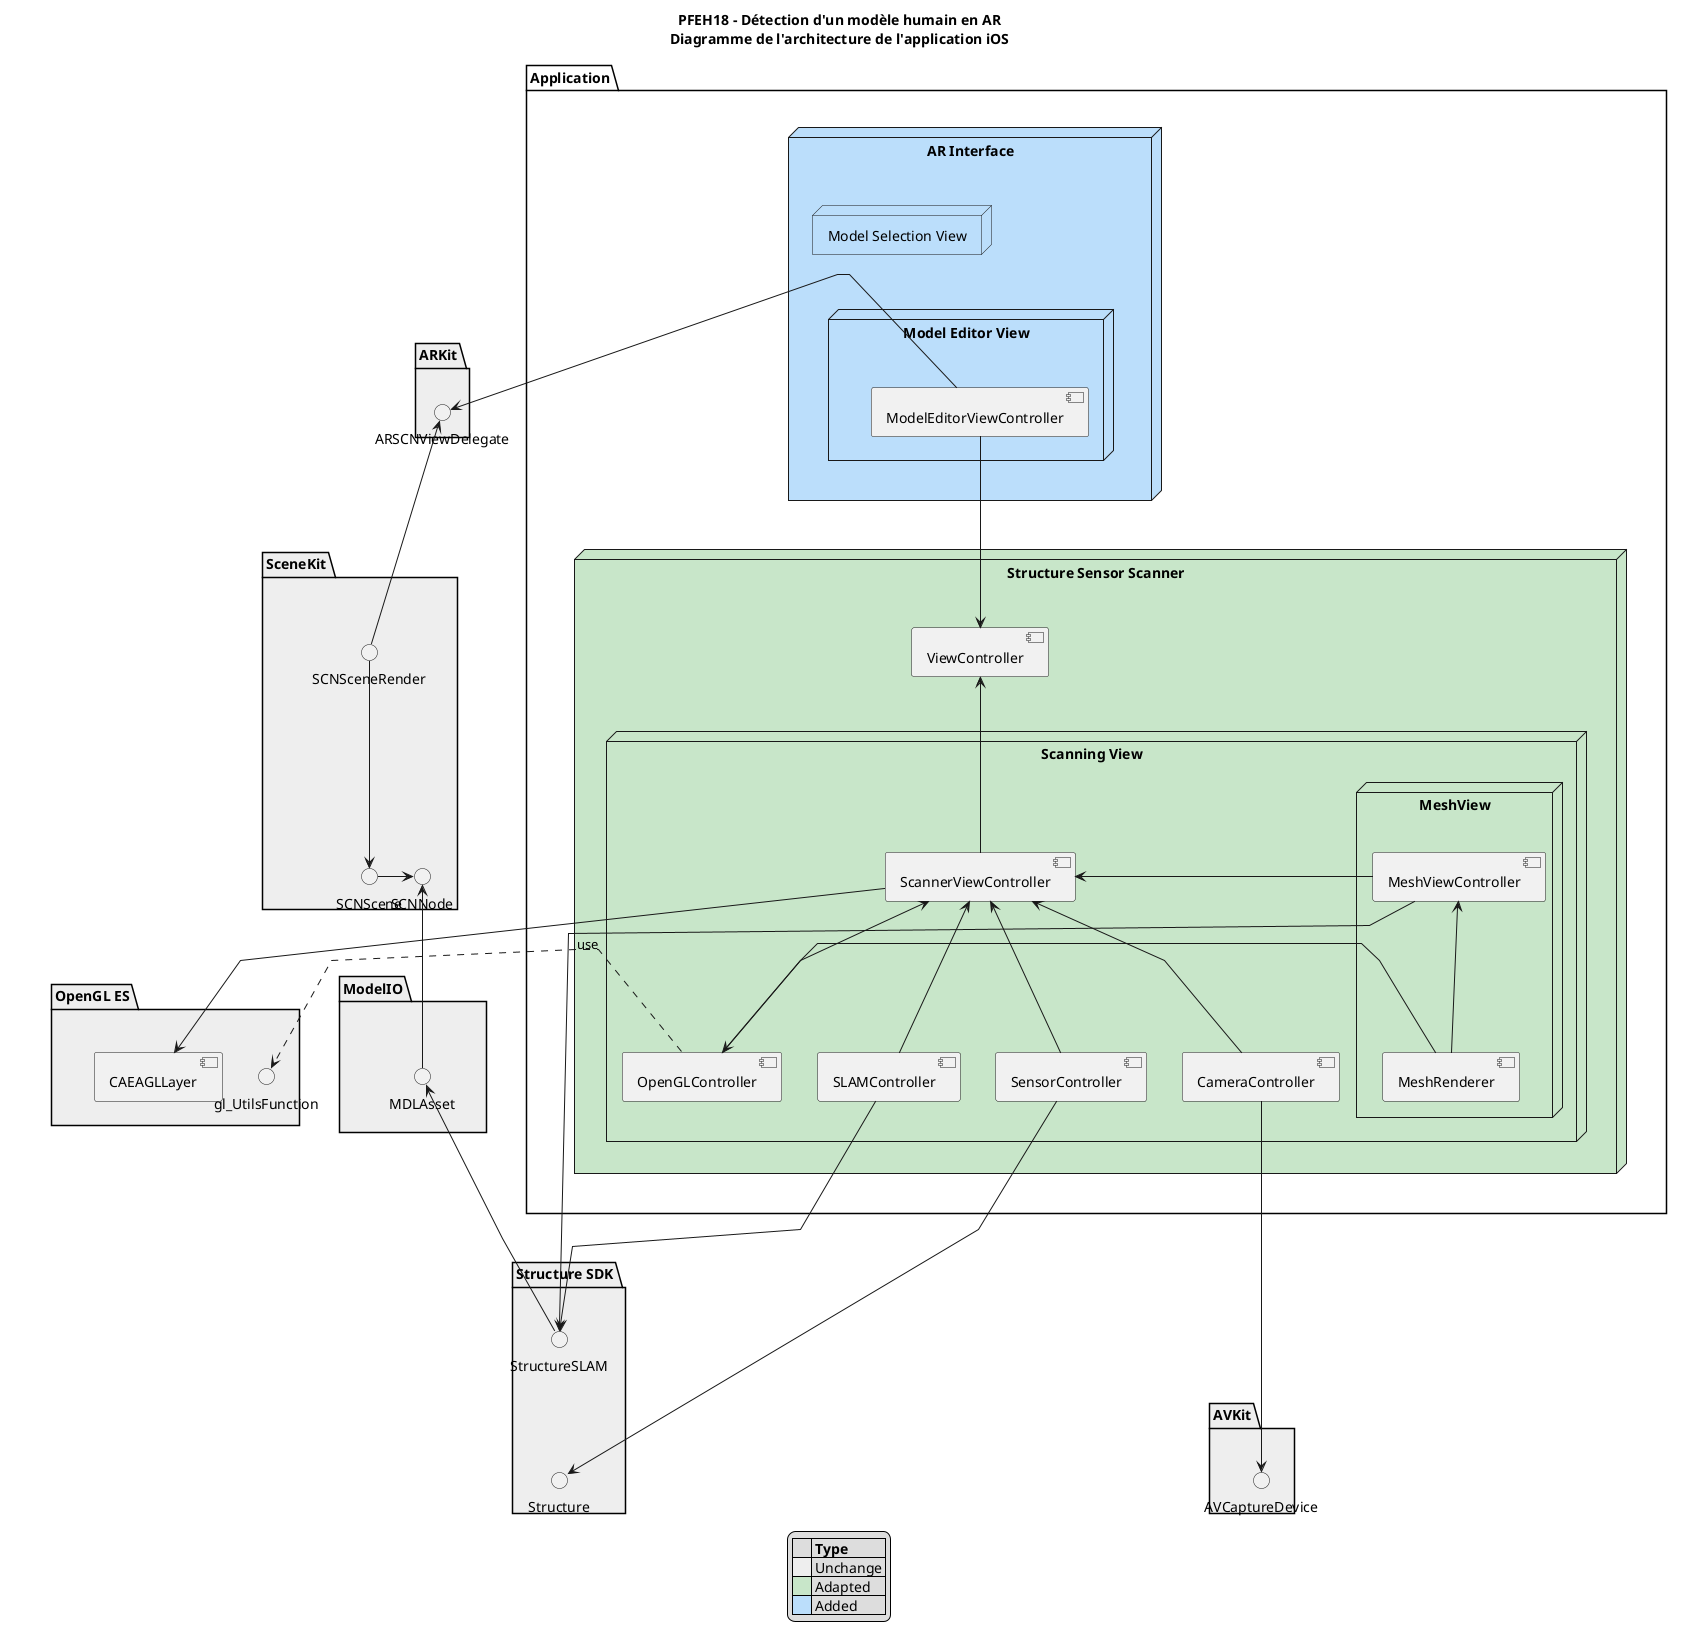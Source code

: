 @startuml
skinparam style strictuml
skinparam linetype polyline
hide empty members
title PFEH18 - Détection d'un modèle humain en AR\nDiagramme de l'architecture de l'application iOS

package "Structure SDK" as StructureSDK #EEEEEE{
() Structure
() StructureSLAM 
Structure -[hidden]up-> StructureSLAM
}
package "OpenGL ES" as OpenGL #EEEEEE{
    [CAEAGLLayer]
    () gl_UtilsFunction
}

package Application {
node "Structure Sensor Scanner" as StructureSensorScanner #C8E6C9{
[ViewController]
node "Scanning View" {
[CameraController] -up-> [ScannerViewController]
[SLAMController] -up-> [ScannerViewController]
[SensorController] -up-> [ScannerViewController]
[OpenGLController] -up-> [ScannerViewController]
node "MeshView" {
[MeshRenderer] -up-> [MeshViewController]
}
}
} 
node "AR Interface" as ARInterface #BBDEFB{
node "Model Editor View" as ModelEditorView {
[ModelEditorViewController] 
}
node "Model Selection View" as ModelSelectionView #BBDEFB{
}
}
[ModelEditorViewController] -down-> [ViewController]
ModelSelectionView -[hidden]down-> ModelEditorView
}

package ARKit #EEEEEE{
() ARSCNViewDelegate
}

package SceneKit #EEEEEE{
() SCNSceneRender -down-> () SCNScene
SCNScene -right-> () SCNNode
}

package AVKit #EEEEEE{
() AVCaptureDevice
}

package ModelIO #EEEEEE{
() MDLAsset
}

[SLAMController] -right-> StructureSLAM
[SensorController] -right-> Structure
[ScannerViewController] -right-> [CAEAGLLayer]
[OpenGLController] .right.> gl_UtilsFunction : use
[ScannerViewController] -up-> [ViewController]
[MeshViewController] -left-> [ScannerViewController]
[MeshViewController] -right-> StructureSLAM
[CameraController] -right-> AVCaptureDevice
SCNSceneRender -up-> ARSCNViewDelegate
[ModelEditorViewController] -right-> ARSCNViewDelegate
[MeshRenderer] -right-> OpenGLController
MDLAsset -up-> SCNNode
StructureSLAM -up-> MDLAsset
OpenGL -[hidden]right-> ModelIO
OpenGL -[hidden]left-> Application 
OpenGL -[hidden]up-> SceneKit 
StructureSDK -[hidden]up-> OpenGL
StructureSDK -[hidden]down-> AVKit 
StructureSDK -[hidden]left-> Application 
AVKit -[hidden]left-> Application 
StructureSensorScanner -[hidden]up-> ARInterface 

legend
    |= |= Type |
    |<#EEEEEE>     | Unchange |
    |<#C8E6C9>     | Adapted |
    |<#BBDEFB>     | Added |
endlegend

@enduml

